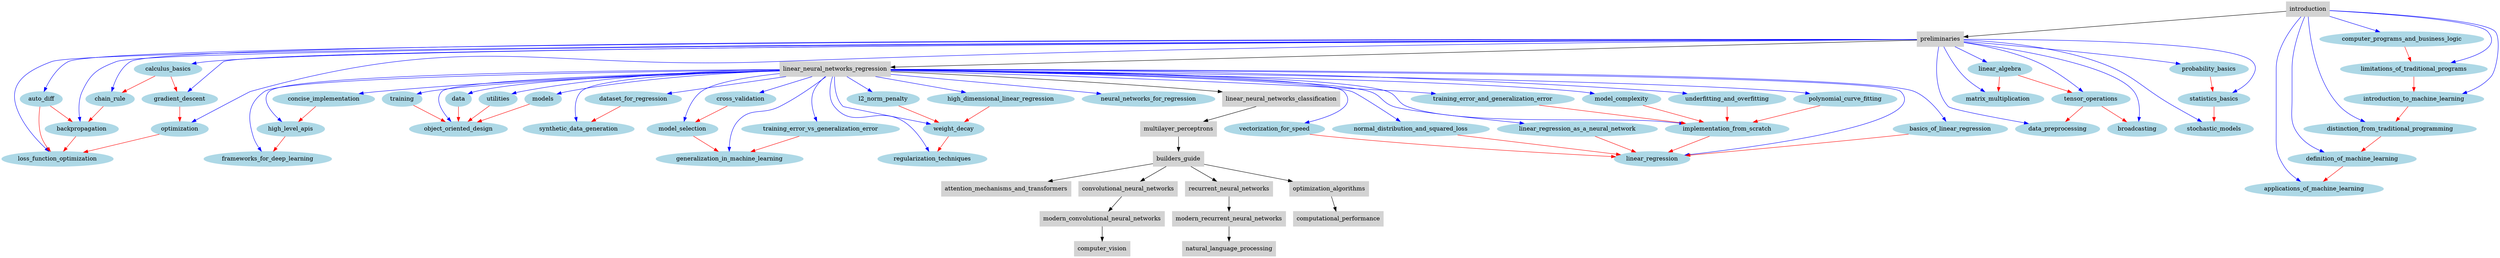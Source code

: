 digraph EducationalGraph {
    // Define node styles for sections and concepts
    node [shape=box, style=filled, color=lightgrey];
    // Sections
    introduction;
    preliminaries;
    linear_neural_networks_regression;
    linear_neural_networks_classification;
    multilayer_perceptrons;
    builders_guide;
    convolutional_neural_networks;
    modern_convolutional_neural_networks;
    recurrent_neural_networks;
    modern_recurrent_neural_networks;
    computer_vision;
    natural_language_processing;
    optimization_algorithms;
    computational_performance;
    attention_mechanisms_and_transformers;

    // Define nodes for concepts in introduction
    node [shape=ellipse, style=filled, color=lightblue];
    computer_programs_and_business_logic;
    limitations_of_traditional_programs;
    introduction_to_machine_learning;
    distinction_from_traditional_programming;
    definition_of_machine_learning;
    applications_of_machine_learning;
    tensor_operations;
    linear_algebra;
    calculus_basics;
    auto_diff;
    probability_basics;
    statistics_basics;
    gradient_descent;
    optimization;
    backpropagation;
    stochastic_models;
    data_preprocessing;
    matrix_multiplication;
    broadcasting;
    chain_rule;
    loss_function_optimization;

    // Additional concepts from linear neural networks regression
    neural_networks_for_regression;
    linear_regression;
    basics_of_linear_regression;
    vectorization_for_speed;
    normal_distribution_and_squared_loss;
    linear_regression_as_a_neural_network;
    object_oriented_design;
    utilities;
    models;
    data;
    training;
    synthetic_data_generation;
    dataset_for_regression;
    implementation_from_scratch;
    training_error_and_generalization_error;
    model_complexity;
    underfitting_and_overfitting;
    polynomial_curve_fitting;
    concise_implementation;
    high_level_apis;
    frameworks_for_deep_learning;
    generalization_in_machine_learning;
    training_error_vs_generalization_error;
    model_selection;
    cross_validation;
    weight_decay;
    regularization_techniques;
    l2_norm_penalty;
    high_dimensional_linear_regression;

    // Define edges for section prerequisites (red)
    edge [color=black];
    introduction -> preliminaries;
    preliminaries -> linear_neural_networks_regression;
    linear_neural_networks_regression -> linear_neural_networks_classification;
    linear_neural_networks_classification -> multilayer_perceptrons;
    multilayer_perceptrons -> builders_guide;
    builders_guide -> convolutional_neural_networks;
    convolutional_neural_networks -> modern_convolutional_neural_networks;
    builders_guide -> recurrent_neural_networks;
    recurrent_neural_networks -> modern_recurrent_neural_networks;
    modern_convolutional_neural_networks -> computer_vision;
    modern_recurrent_neural_networks -> natural_language_processing;
    builders_guide -> optimization_algorithms;
    optimization_algorithms -> computational_performance;
    builders_guide -> attention_mechanisms_and_transformers;

    // Define edges for teachesConcept (blue)
    edge [color=blue];
    // introduction
    introduction -> computer_programs_and_business_logic;
    introduction -> limitations_of_traditional_programs;
    introduction -> introduction_to_machine_learning;
    introduction -> distinction_from_traditional_programming;
    introduction -> definition_of_machine_learning;
    introduction -> applications_of_machine_learning;
    // preliminaries
    preliminaries -> tensor_operations;
    preliminaries -> linear_algebra;
    preliminaries -> calculus_basics;
    preliminaries -> auto_diff;
    preliminaries -> probability_basics;
    preliminaries -> statistics_basics;
    preliminaries -> gradient_descent;
    preliminaries -> optimization;
    preliminaries -> backpropagation;
    preliminaries -> stochastic_models;
    preliminaries -> data_preprocessing;
    preliminaries -> matrix_multiplication;
    preliminaries -> broadcasting;
    preliminaries -> chain_rule;
    preliminaries -> loss_function_optimization;
    // linear neural networks regression
    linear_neural_networks_regression -> neural_networks_for_regression;
    linear_neural_networks_regression -> linear_regression;
    linear_neural_networks_regression -> basics_of_linear_regression;
    linear_neural_networks_regression -> vectorization_for_speed;
    linear_neural_networks_regression -> normal_distribution_and_squared_loss;
    linear_neural_networks_regression -> linear_regression_as_a_neural_network;
    linear_neural_networks_regression -> object_oriented_design;
    linear_neural_networks_regression -> utilities;
    linear_neural_networks_regression -> models;
    linear_neural_networks_regression -> data;
    linear_neural_networks_regression -> training;
    linear_neural_networks_regression -> synthetic_data_generation;
    linear_neural_networks_regression -> dataset_for_regression;
    linear_neural_networks_regression -> implementation_from_scratch;
    linear_neural_networks_regression -> training_error_and_generalization_error;
    linear_neural_networks_regression -> model_complexity;
    linear_neural_networks_regression -> underfitting_and_overfitting;
    linear_neural_networks_regression -> polynomial_curve_fitting;
    linear_neural_networks_regression -> concise_implementation;
    linear_neural_networks_regression -> high_level_apis;
    linear_neural_networks_regression -> frameworks_for_deep_learning;
    linear_neural_networks_regression -> generalization_in_machine_learning;
    linear_neural_networks_regression -> training_error_vs_generalization_error;
    linear_neural_networks_regression -> model_selection;
    linear_neural_networks_regression -> cross_validation;
    linear_neural_networks_regression -> weight_decay;
    linear_neural_networks_regression -> regularization_techniques;
    linear_neural_networks_regression -> l2_norm_penalty;
    linear_neural_networks_regression -> high_dimensional_linear_regression;

    // Define edges for concept prerequisites (green)
    edge [color=red];
    computer_programs_and_business_logic -> limitations_of_traditional_programs;
    limitations_of_traditional_programs -> introduction_to_machine_learning;
    introduction_to_machine_learning -> distinction_from_traditional_programming;
    distinction_from_traditional_programming -> definition_of_machine_learning;
    definition_of_machine_learning -> applications_of_machine_learning;
    linear_algebra -> tensor_operations;
    linear_algebra -> matrix_multiplication;
    tensor_operations -> data_preprocessing;
    tensor_operations -> broadcasting;
    calculus_basics -> chain_rule;
    chain_rule -> backpropagation;
    auto_diff -> backpropagation;
    backpropagation -> loss_function_optimization;
    auto_diff -> loss_function_optimization;
    optimization -> loss_function_optimization;
    probability_basics -> statistics_basics;
    statistics_basics -> stochastic_models;
    calculus_basics -> gradient_descent;
    gradient_descent -> optimization;
    basics_of_linear_regression -> linear_regression;
    vectorization_for_speed -> linear_regression;
    normal_distribution_and_squared_loss -> linear_regression;
    linear_regression_as_a_neural_network -> linear_regression;
    utilities -> object_oriented_design;
    models -> object_oriented_design;
    data -> object_oriented_design;
    training -> object_oriented_design;
    dataset_for_regression -> synthetic_data_generation;
    implementation_from_scratch -> linear_regression;
    training_error_and_generalization_error -> implementation_from_scratch;
    model_complexity -> implementation_from_scratch;
    underfitting_and_overfitting -> implementation_from_scratch;
    polynomial_curve_fitting -> implementation_from_scratch;
    concise_implementation -> high_level_apis;
    high_level_apis -> frameworks_for_deep_learning;
    training_error_vs_generalization_error -> generalization_in_machine_learning;
    model_selection -> generalization_in_machine_learning;
    cross_validation -> model_selection;
    weight_decay -> regularization_techniques;
    l2_norm_penalty -> weight_decay;
    high_dimensional_linear_regression -> weight_decay;
}
